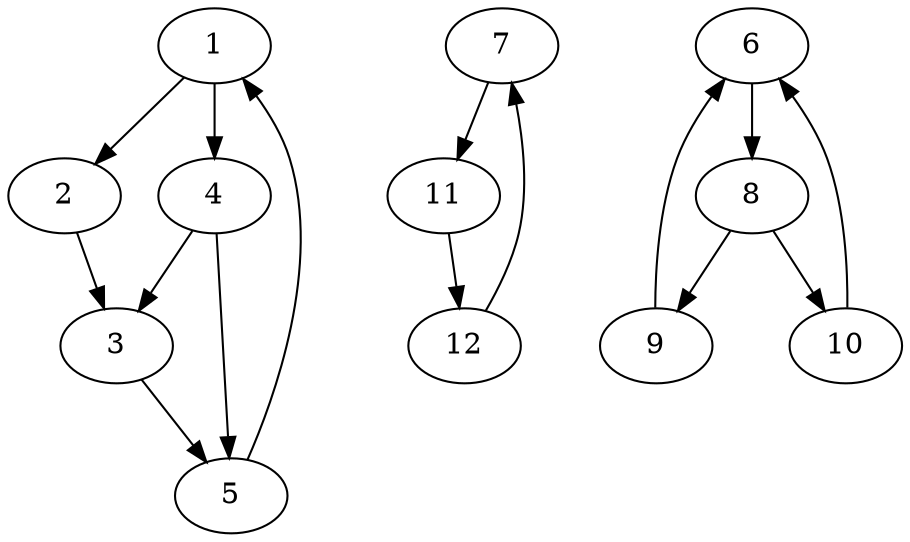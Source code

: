 digraph G1 {
    1 -> 2;
    1 -> 4;
    2 -> 3;
    4 -> 3;
    4 -> 5;
    3 -> 5;
    7 -> 11;
    5 -> 1;
    12 -> 7;
    6 -> 8;
    8 -> 9;
    8 -> 10;
    11 -> 12;
    9 -> 6;
    10 -> 6;
}